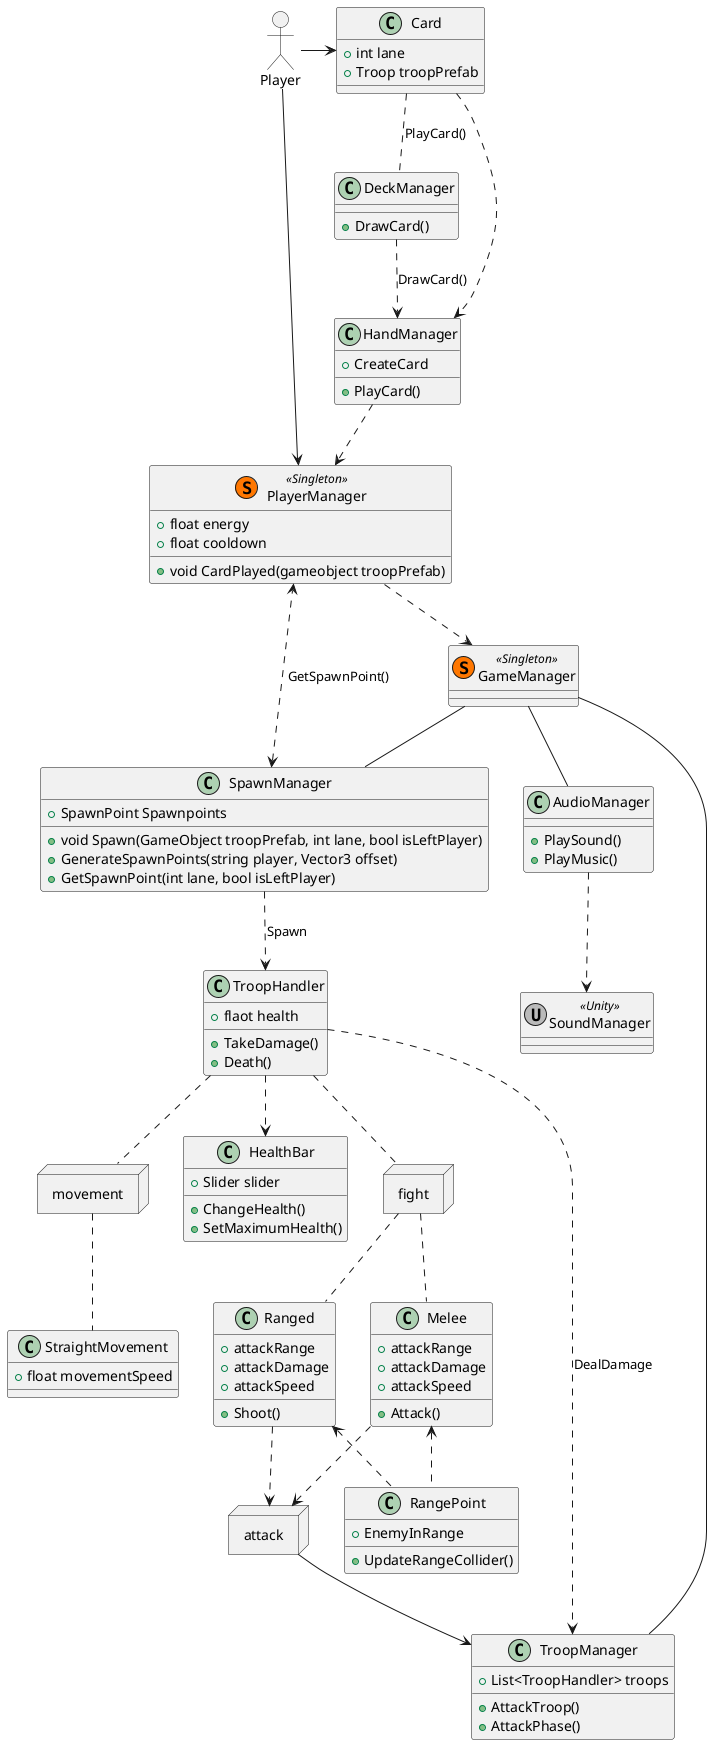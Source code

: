 @startuml

allowmixing

node attack
node fight
node movement

class PlayerManager << (S,#FF7700) Singleton >> {
  +float energy
  +float cooldown
  +void CardPlayed(gameobject troopPrefab)
}

class GameManager << (S,#FF7700) Singleton >> {

}

class AudioManager {
  +PlaySound()
  +PlayMusic()
}

class SoundManager << (U,#bababa) Unity >> {}

class SpawnManager {
  +SpawnPoint Spawnpoints
  +void Spawn(GameObject troopPrefab, int lane, bool isLeftPlayer)
  +GenerateSpawnPoints(string player, Vector3 offset)
  +GetSpawnPoint(int lane, bool isLeftPlayer)
}


class TroopManager {
  +List<TroopHandler> troops
  +AttackTroop()
  +AttackPhase()
}

class TroopHandler {
  +flaot health
  +TakeDamage()
  +Death()
}

class Melee {
  +attackRange
  +attackDamage
  +attackSpeed
  +Attack()
}

class Ranged {
  +attackRange
  +attackDamage
  +attackSpeed
  +Shoot()
}

class RangePoint {
  +EnemyInRange
  +UpdateRangeCollider()
}

class StraightMovement {
  +float movementSpeed
}

class DeckManager {
    +DrawCard()
}
class HandManager {
    +CreateCard
    +PlayCard()
} 

class Card {
  +int lane
  +Troop troopPrefab
}

class HealthBar {
  +Slider slider
  +ChangeHealth()
  +SetMaximumHealth()
}

actor Player

Player -> PlayerManager
Player -> Card

Card ..> HandManager
HandManager ..> PlayerManager
PlayerManager ..> GameManager

Card .. DeckManager : PlayCard()
DeckManager ..> HandManager : DrawCard()

GameManager -- SpawnManager
GameManager -- AudioManager
GameManager -- TroopManager

SpawnManager <..> PlayerManager : GetSpawnPoint()
SpawnManager ..> TroopHandler : Spawn
AudioManager ..> SoundManager

TroopHandler ..> TroopManager : DealDamage

TroopHandler .. fight
TroopHandler .. movement
TroopHandler ..> HealthBar

fight .. Melee
fight .. Ranged

movement .. StraightMovement

Melee <.. RangePoint
Ranged <.. RangePoint

Melee ..> attack
Ranged ..> attack


attack --> TroopManager

@enduml
